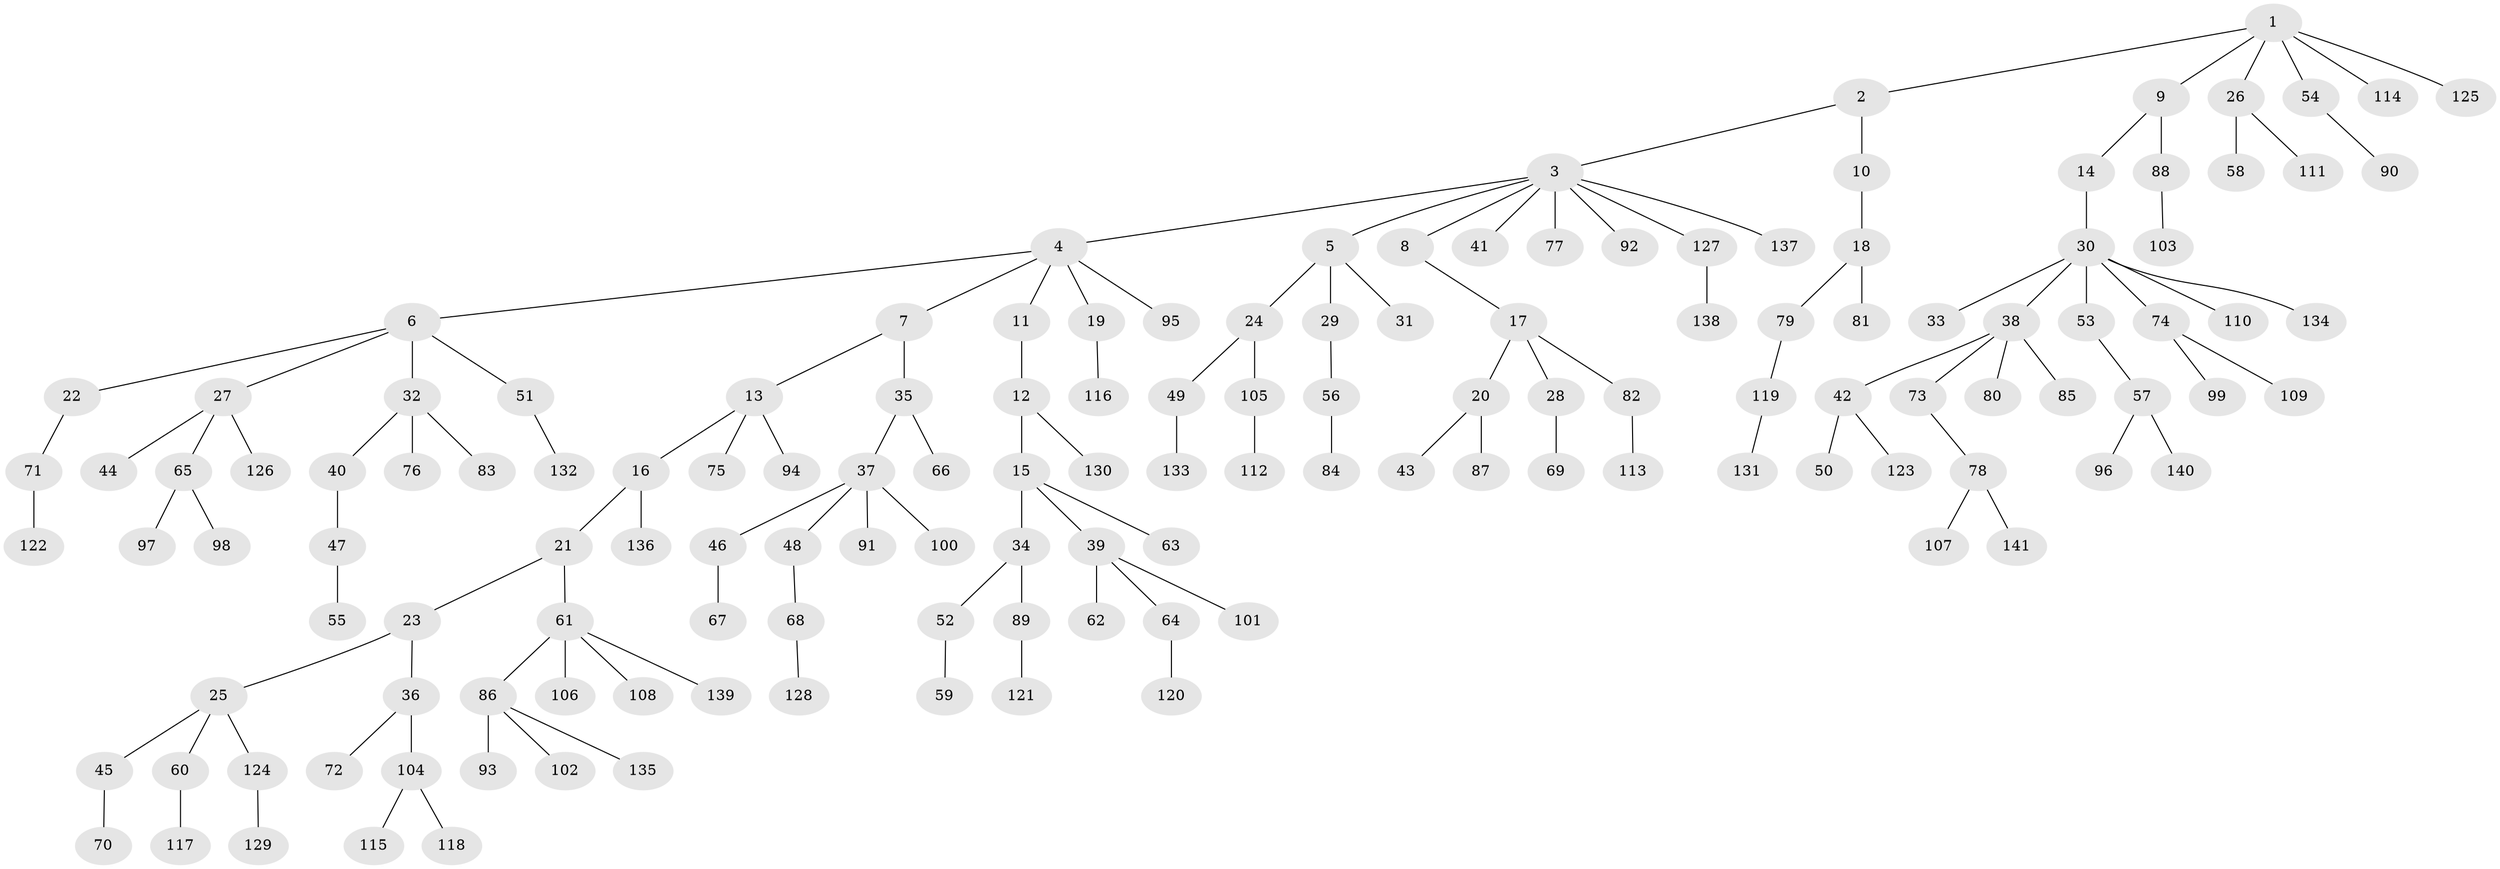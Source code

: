 // Generated by graph-tools (version 1.1) at 2025/15/03/09/25 04:15:25]
// undirected, 141 vertices, 140 edges
graph export_dot {
graph [start="1"]
  node [color=gray90,style=filled];
  1;
  2;
  3;
  4;
  5;
  6;
  7;
  8;
  9;
  10;
  11;
  12;
  13;
  14;
  15;
  16;
  17;
  18;
  19;
  20;
  21;
  22;
  23;
  24;
  25;
  26;
  27;
  28;
  29;
  30;
  31;
  32;
  33;
  34;
  35;
  36;
  37;
  38;
  39;
  40;
  41;
  42;
  43;
  44;
  45;
  46;
  47;
  48;
  49;
  50;
  51;
  52;
  53;
  54;
  55;
  56;
  57;
  58;
  59;
  60;
  61;
  62;
  63;
  64;
  65;
  66;
  67;
  68;
  69;
  70;
  71;
  72;
  73;
  74;
  75;
  76;
  77;
  78;
  79;
  80;
  81;
  82;
  83;
  84;
  85;
  86;
  87;
  88;
  89;
  90;
  91;
  92;
  93;
  94;
  95;
  96;
  97;
  98;
  99;
  100;
  101;
  102;
  103;
  104;
  105;
  106;
  107;
  108;
  109;
  110;
  111;
  112;
  113;
  114;
  115;
  116;
  117;
  118;
  119;
  120;
  121;
  122;
  123;
  124;
  125;
  126;
  127;
  128;
  129;
  130;
  131;
  132;
  133;
  134;
  135;
  136;
  137;
  138;
  139;
  140;
  141;
  1 -- 2;
  1 -- 9;
  1 -- 26;
  1 -- 54;
  1 -- 114;
  1 -- 125;
  2 -- 3;
  2 -- 10;
  3 -- 4;
  3 -- 5;
  3 -- 8;
  3 -- 41;
  3 -- 77;
  3 -- 92;
  3 -- 127;
  3 -- 137;
  4 -- 6;
  4 -- 7;
  4 -- 11;
  4 -- 19;
  4 -- 95;
  5 -- 24;
  5 -- 29;
  5 -- 31;
  6 -- 22;
  6 -- 27;
  6 -- 32;
  6 -- 51;
  7 -- 13;
  7 -- 35;
  8 -- 17;
  9 -- 14;
  9 -- 88;
  10 -- 18;
  11 -- 12;
  12 -- 15;
  12 -- 130;
  13 -- 16;
  13 -- 75;
  13 -- 94;
  14 -- 30;
  15 -- 34;
  15 -- 39;
  15 -- 63;
  16 -- 21;
  16 -- 136;
  17 -- 20;
  17 -- 28;
  17 -- 82;
  18 -- 79;
  18 -- 81;
  19 -- 116;
  20 -- 43;
  20 -- 87;
  21 -- 23;
  21 -- 61;
  22 -- 71;
  23 -- 25;
  23 -- 36;
  24 -- 49;
  24 -- 105;
  25 -- 45;
  25 -- 60;
  25 -- 124;
  26 -- 58;
  26 -- 111;
  27 -- 44;
  27 -- 65;
  27 -- 126;
  28 -- 69;
  29 -- 56;
  30 -- 33;
  30 -- 38;
  30 -- 53;
  30 -- 74;
  30 -- 110;
  30 -- 134;
  32 -- 40;
  32 -- 76;
  32 -- 83;
  34 -- 52;
  34 -- 89;
  35 -- 37;
  35 -- 66;
  36 -- 72;
  36 -- 104;
  37 -- 46;
  37 -- 48;
  37 -- 91;
  37 -- 100;
  38 -- 42;
  38 -- 73;
  38 -- 80;
  38 -- 85;
  39 -- 62;
  39 -- 64;
  39 -- 101;
  40 -- 47;
  42 -- 50;
  42 -- 123;
  45 -- 70;
  46 -- 67;
  47 -- 55;
  48 -- 68;
  49 -- 133;
  51 -- 132;
  52 -- 59;
  53 -- 57;
  54 -- 90;
  56 -- 84;
  57 -- 96;
  57 -- 140;
  60 -- 117;
  61 -- 86;
  61 -- 106;
  61 -- 108;
  61 -- 139;
  64 -- 120;
  65 -- 97;
  65 -- 98;
  68 -- 128;
  71 -- 122;
  73 -- 78;
  74 -- 99;
  74 -- 109;
  78 -- 107;
  78 -- 141;
  79 -- 119;
  82 -- 113;
  86 -- 93;
  86 -- 102;
  86 -- 135;
  88 -- 103;
  89 -- 121;
  104 -- 115;
  104 -- 118;
  105 -- 112;
  119 -- 131;
  124 -- 129;
  127 -- 138;
}
